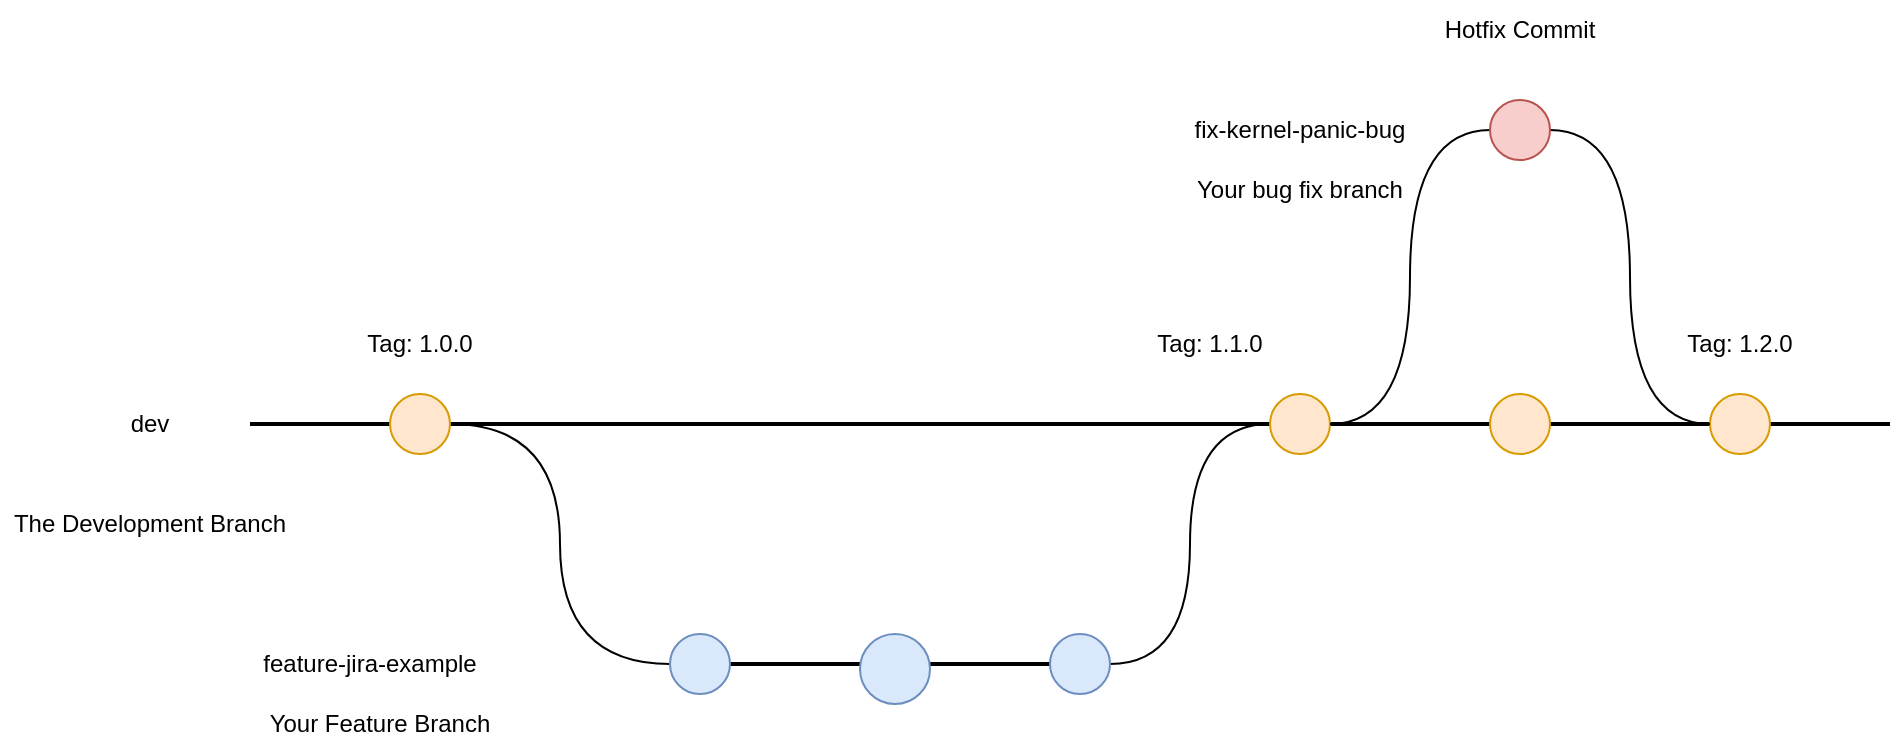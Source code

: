 <mxfile version="15.7.4" type="github">
  <diagram id="hLsinLudQVHbCY77gqGn" name="Page-1">
    <mxGraphModel dx="904" dy="521" grid="1" gridSize="10" guides="1" tooltips="1" connect="1" arrows="1" fold="1" page="1" pageScale="1" pageWidth="850" pageHeight="1100" math="0" shadow="0">
      <root>
        <mxCell id="0" />
        <mxCell id="1" parent="0" />
        <mxCell id="7SpxLxo3xdI1lraLpYqN-14" value="" style="line;strokeWidth=2;html=1;" vertex="1" parent="1">
          <mxGeometry x="400" y="417" width="160" height="10" as="geometry" />
        </mxCell>
        <mxCell id="7SpxLxo3xdI1lraLpYqN-1" value="" style="line;strokeWidth=2;html=1;" vertex="1" parent="1">
          <mxGeometry x="160" y="297" width="820" height="10" as="geometry" />
        </mxCell>
        <mxCell id="7SpxLxo3xdI1lraLpYqN-2" value="dev" style="text;html=1;strokeColor=none;fillColor=none;align=center;verticalAlign=middle;whiteSpace=wrap;rounded=0;" vertex="1" parent="1">
          <mxGeometry x="80" y="287" width="60" height="30" as="geometry" />
        </mxCell>
        <mxCell id="7SpxLxo3xdI1lraLpYqN-3" value="The Development Branch" style="text;html=1;strokeColor=none;fillColor=none;align=center;verticalAlign=middle;whiteSpace=wrap;rounded=0;" vertex="1" parent="1">
          <mxGeometry x="35" y="337" width="150" height="30" as="geometry" />
        </mxCell>
        <mxCell id="7SpxLxo3xdI1lraLpYqN-12" style="edgeStyle=orthogonalEdgeStyle;rounded=0;orthogonalLoop=1;jettySize=auto;html=1;exitX=1;exitY=0.5;exitDx=0;exitDy=0;entryX=0;entryY=0.5;entryDx=0;entryDy=0;curved=1;endArrow=none;endFill=0;" edge="1" parent="1" source="7SpxLxo3xdI1lraLpYqN-4" target="7SpxLxo3xdI1lraLpYqN-6">
          <mxGeometry relative="1" as="geometry" />
        </mxCell>
        <mxCell id="7SpxLxo3xdI1lraLpYqN-4" value="" style="ellipse;whiteSpace=wrap;html=1;aspect=fixed;fillColor=#ffe6cc;strokeColor=#d79b00;" vertex="1" parent="1">
          <mxGeometry x="230" y="287" width="30" height="30" as="geometry" />
        </mxCell>
        <mxCell id="7SpxLxo3xdI1lraLpYqN-5" value="Tag: 1.0.0" style="text;html=1;strokeColor=none;fillColor=none;align=center;verticalAlign=middle;whiteSpace=wrap;rounded=0;" vertex="1" parent="1">
          <mxGeometry x="215" y="247" width="60" height="30" as="geometry" />
        </mxCell>
        <mxCell id="7SpxLxo3xdI1lraLpYqN-6" value="" style="ellipse;whiteSpace=wrap;html=1;aspect=fixed;fillColor=#dae8fc;strokeColor=#6c8ebf;" vertex="1" parent="1">
          <mxGeometry x="370" y="407" width="30" height="30" as="geometry" />
        </mxCell>
        <mxCell id="7SpxLxo3xdI1lraLpYqN-7" value="" style="ellipse;whiteSpace=wrap;html=1;aspect=fixed;fillColor=#dae8fc;strokeColor=#6c8ebf;" vertex="1" parent="1">
          <mxGeometry x="465" y="407" width="35" height="35" as="geometry" />
        </mxCell>
        <mxCell id="7SpxLxo3xdI1lraLpYqN-17" style="edgeStyle=orthogonalEdgeStyle;curved=1;rounded=0;orthogonalLoop=1;jettySize=auto;html=1;exitX=1;exitY=0.5;exitDx=0;exitDy=0;entryX=0;entryY=0.5;entryDx=0;entryDy=0;endArrow=none;endFill=0;" edge="1" parent="1" source="7SpxLxo3xdI1lraLpYqN-8" target="7SpxLxo3xdI1lraLpYqN-15">
          <mxGeometry relative="1" as="geometry" />
        </mxCell>
        <mxCell id="7SpxLxo3xdI1lraLpYqN-8" value="" style="ellipse;whiteSpace=wrap;html=1;aspect=fixed;fillColor=#dae8fc;strokeColor=#6c8ebf;" vertex="1" parent="1">
          <mxGeometry x="560" y="407" width="30" height="30" as="geometry" />
        </mxCell>
        <mxCell id="7SpxLxo3xdI1lraLpYqN-15" value="" style="ellipse;whiteSpace=wrap;html=1;aspect=fixed;fillColor=#ffe6cc;strokeColor=#d79b00;" vertex="1" parent="1">
          <mxGeometry x="670" y="287" width="30" height="30" as="geometry" />
        </mxCell>
        <mxCell id="7SpxLxo3xdI1lraLpYqN-16" value="Tag: 1.1.0" style="text;html=1;strokeColor=none;fillColor=none;align=center;verticalAlign=middle;whiteSpace=wrap;rounded=0;" vertex="1" parent="1">
          <mxGeometry x="610" y="247" width="60" height="30" as="geometry" />
        </mxCell>
        <mxCell id="7SpxLxo3xdI1lraLpYqN-18" value="feature-jira-example" style="text;html=1;strokeColor=none;fillColor=none;align=center;verticalAlign=middle;whiteSpace=wrap;rounded=0;" vertex="1" parent="1">
          <mxGeometry x="150" y="407" width="140" height="30" as="geometry" />
        </mxCell>
        <mxCell id="7SpxLxo3xdI1lraLpYqN-19" value="Your Feature Branch" style="text;html=1;strokeColor=none;fillColor=none;align=center;verticalAlign=middle;whiteSpace=wrap;rounded=0;" vertex="1" parent="1">
          <mxGeometry x="150" y="437" width="150" height="30" as="geometry" />
        </mxCell>
        <mxCell id="7SpxLxo3xdI1lraLpYqN-20" value="" style="ellipse;whiteSpace=wrap;html=1;aspect=fixed;fillColor=#ffe6cc;strokeColor=#d79b00;" vertex="1" parent="1">
          <mxGeometry x="780" y="287" width="30" height="30" as="geometry" />
        </mxCell>
        <mxCell id="7SpxLxo3xdI1lraLpYqN-21" value="" style="ellipse;whiteSpace=wrap;html=1;aspect=fixed;fillColor=#ffe6cc;strokeColor=#d79b00;" vertex="1" parent="1">
          <mxGeometry x="890" y="287" width="30" height="30" as="geometry" />
        </mxCell>
        <mxCell id="7SpxLxo3xdI1lraLpYqN-22" value="Tag: 1.2.0" style="text;html=1;strokeColor=none;fillColor=none;align=center;verticalAlign=middle;whiteSpace=wrap;rounded=0;" vertex="1" parent="1">
          <mxGeometry x="875" y="247" width="60" height="30" as="geometry" />
        </mxCell>
        <mxCell id="7SpxLxo3xdI1lraLpYqN-29" style="edgeStyle=orthogonalEdgeStyle;curved=1;rounded=0;orthogonalLoop=1;jettySize=auto;html=1;exitX=0;exitY=0.5;exitDx=0;exitDy=0;entryX=1;entryY=0.5;entryDx=0;entryDy=0;endArrow=none;endFill=0;" edge="1" parent="1" source="7SpxLxo3xdI1lraLpYqN-23" target="7SpxLxo3xdI1lraLpYqN-15">
          <mxGeometry relative="1" as="geometry" />
        </mxCell>
        <mxCell id="7SpxLxo3xdI1lraLpYqN-30" style="edgeStyle=orthogonalEdgeStyle;curved=1;rounded=0;orthogonalLoop=1;jettySize=auto;html=1;exitX=1;exitY=0.5;exitDx=0;exitDy=0;entryX=0;entryY=0.5;entryDx=0;entryDy=0;endArrow=none;endFill=0;" edge="1" parent="1" source="7SpxLxo3xdI1lraLpYqN-23" target="7SpxLxo3xdI1lraLpYqN-21">
          <mxGeometry relative="1" as="geometry" />
        </mxCell>
        <mxCell id="7SpxLxo3xdI1lraLpYqN-23" value="" style="ellipse;whiteSpace=wrap;html=1;aspect=fixed;fillColor=#f8cecc;strokeColor=#b85450;" vertex="1" parent="1">
          <mxGeometry x="780" y="140" width="30" height="30" as="geometry" />
        </mxCell>
        <mxCell id="7SpxLxo3xdI1lraLpYqN-26" value="fix-kernel-panic-bug" style="text;html=1;strokeColor=none;fillColor=none;align=center;verticalAlign=middle;whiteSpace=wrap;rounded=0;" vertex="1" parent="1">
          <mxGeometry x="615" y="140" width="140" height="30" as="geometry" />
        </mxCell>
        <mxCell id="7SpxLxo3xdI1lraLpYqN-27" value="Your bug fix branch" style="text;html=1;strokeColor=none;fillColor=none;align=center;verticalAlign=middle;whiteSpace=wrap;rounded=0;" vertex="1" parent="1">
          <mxGeometry x="615" y="170" width="140" height="30" as="geometry" />
        </mxCell>
        <mxCell id="7SpxLxo3xdI1lraLpYqN-28" value="Hotfix Commit" style="text;html=1;strokeColor=none;fillColor=none;align=center;verticalAlign=middle;whiteSpace=wrap;rounded=0;" vertex="1" parent="1">
          <mxGeometry x="725" y="90" width="140" height="30" as="geometry" />
        </mxCell>
      </root>
    </mxGraphModel>
  </diagram>
</mxfile>
